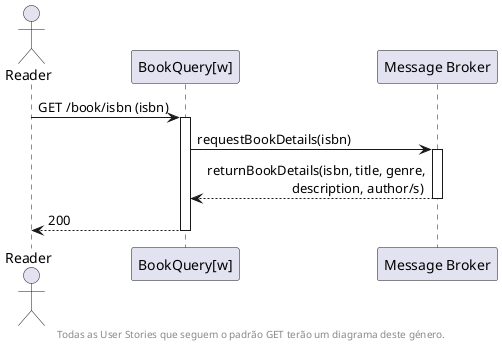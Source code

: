 @startuml

actor "Reader" as U
participant "BookQuery[w]" as BM1
participant "Message Broker" as MB

U -> BM1 : GET /book/isbn (isbn)
activate BM1

BM1 -> MB : requestBookDetails(isbn)
activate MB

MB --> BM1 : returnBookDetails(isbn, title, genre,\n\t\t\t description, author/s)
deactivate MB

BM1 --> U: 200
deactivate BM1

footer Todas as User Stories que seguem o padrão GET terão um diagrama deste género.

@enduml
